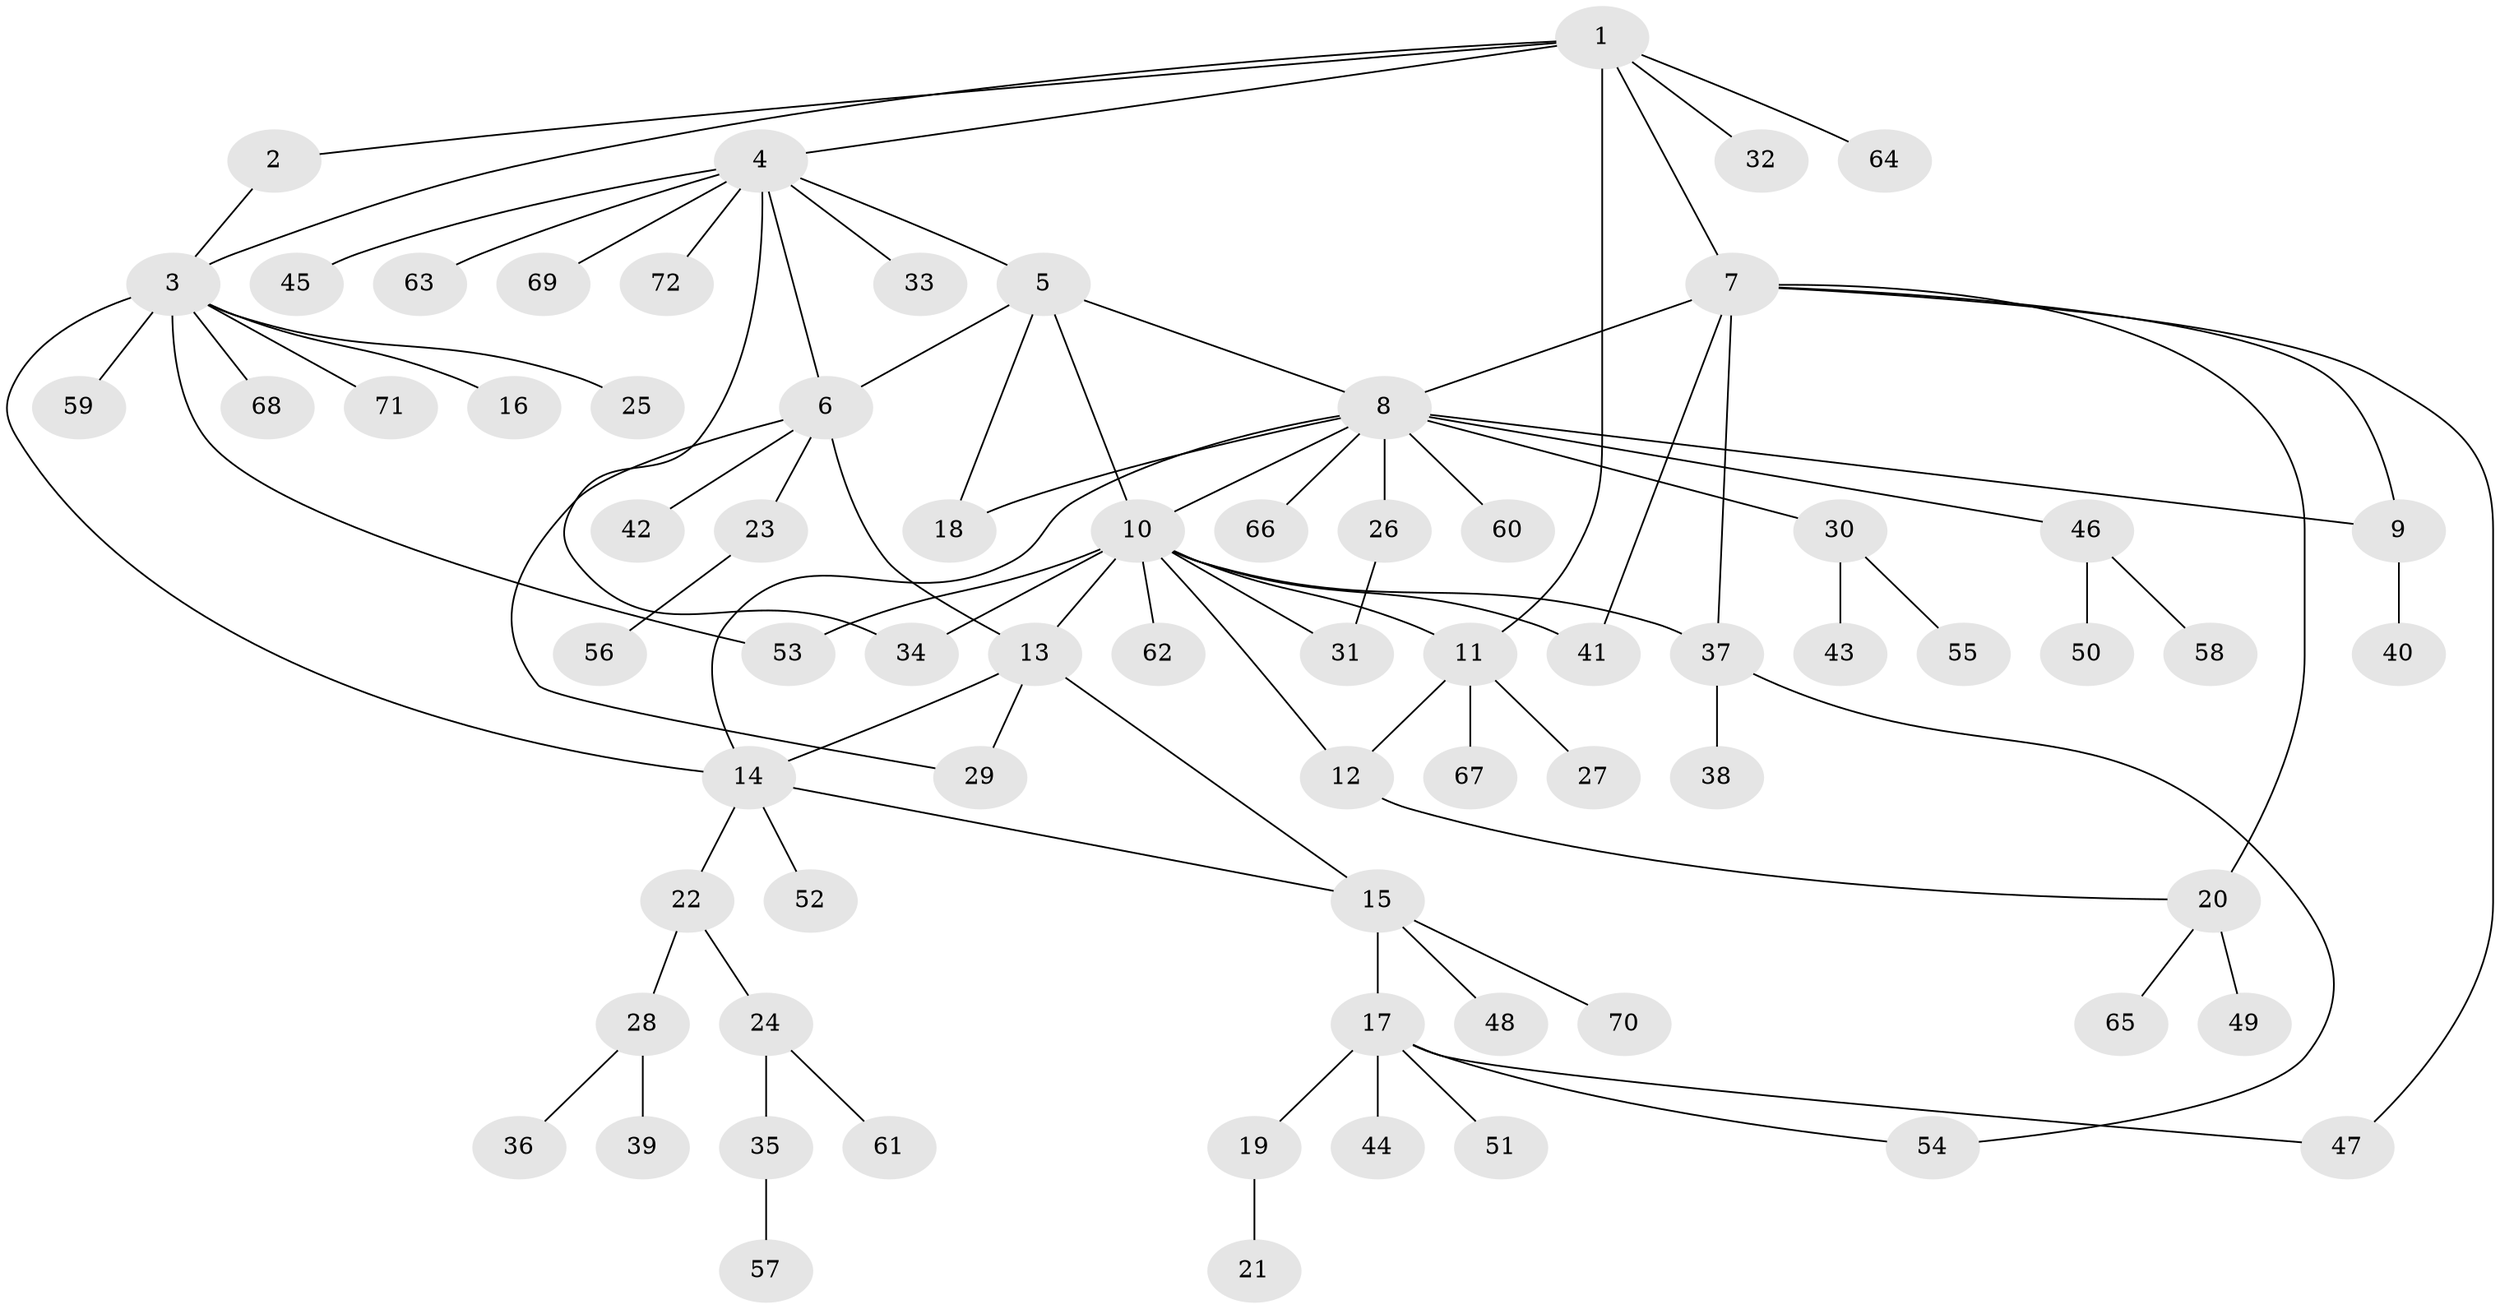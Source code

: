 // coarse degree distribution, {6: 0.019230769230769232, 2: 0.17307692307692307, 8: 0.038461538461538464, 11: 0.019230769230769232, 3: 0.038461538461538464, 7: 0.019230769230769232, 9: 0.019230769230769232, 10: 0.019230769230769232, 4: 0.057692307692307696, 5: 0.038461538461538464, 1: 0.5576923076923077}
// Generated by graph-tools (version 1.1) at 2025/52/02/27/25 19:52:21]
// undirected, 72 vertices, 92 edges
graph export_dot {
graph [start="1"]
  node [color=gray90,style=filled];
  1;
  2;
  3;
  4;
  5;
  6;
  7;
  8;
  9;
  10;
  11;
  12;
  13;
  14;
  15;
  16;
  17;
  18;
  19;
  20;
  21;
  22;
  23;
  24;
  25;
  26;
  27;
  28;
  29;
  30;
  31;
  32;
  33;
  34;
  35;
  36;
  37;
  38;
  39;
  40;
  41;
  42;
  43;
  44;
  45;
  46;
  47;
  48;
  49;
  50;
  51;
  52;
  53;
  54;
  55;
  56;
  57;
  58;
  59;
  60;
  61;
  62;
  63;
  64;
  65;
  66;
  67;
  68;
  69;
  70;
  71;
  72;
  1 -- 2;
  1 -- 3;
  1 -- 4;
  1 -- 7;
  1 -- 11;
  1 -- 32;
  1 -- 64;
  2 -- 3;
  3 -- 14;
  3 -- 16;
  3 -- 25;
  3 -- 53;
  3 -- 59;
  3 -- 68;
  3 -- 71;
  4 -- 5;
  4 -- 6;
  4 -- 33;
  4 -- 34;
  4 -- 45;
  4 -- 63;
  4 -- 69;
  4 -- 72;
  5 -- 6;
  5 -- 8;
  5 -- 10;
  5 -- 18;
  6 -- 13;
  6 -- 23;
  6 -- 29;
  6 -- 42;
  7 -- 8;
  7 -- 9;
  7 -- 20;
  7 -- 37;
  7 -- 41;
  7 -- 47;
  8 -- 9;
  8 -- 10;
  8 -- 14;
  8 -- 18;
  8 -- 26;
  8 -- 30;
  8 -- 46;
  8 -- 60;
  8 -- 66;
  9 -- 40;
  10 -- 11;
  10 -- 12;
  10 -- 13;
  10 -- 31;
  10 -- 34;
  10 -- 37;
  10 -- 41;
  10 -- 53;
  10 -- 62;
  11 -- 12;
  11 -- 27;
  11 -- 67;
  12 -- 20;
  13 -- 14;
  13 -- 15;
  13 -- 29;
  14 -- 15;
  14 -- 22;
  14 -- 52;
  15 -- 17;
  15 -- 48;
  15 -- 70;
  17 -- 19;
  17 -- 44;
  17 -- 47;
  17 -- 51;
  17 -- 54;
  19 -- 21;
  20 -- 49;
  20 -- 65;
  22 -- 24;
  22 -- 28;
  23 -- 56;
  24 -- 35;
  24 -- 61;
  26 -- 31;
  28 -- 36;
  28 -- 39;
  30 -- 43;
  30 -- 55;
  35 -- 57;
  37 -- 38;
  37 -- 54;
  46 -- 50;
  46 -- 58;
}
